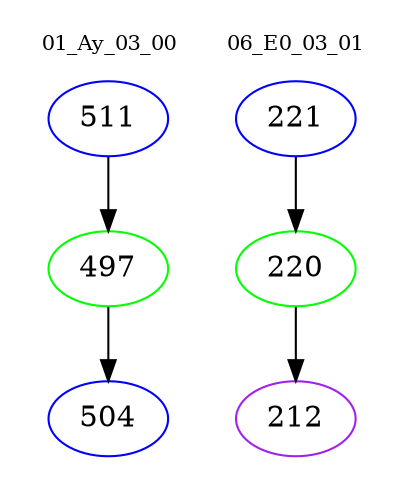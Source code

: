 digraph{
subgraph cluster_0 {
color = white
label = "01_Ay_03_00";
fontsize=10;
T0_511 [label="511", color="blue"]
T0_511 -> T0_497 [color="black"]
T0_497 [label="497", color="green"]
T0_497 -> T0_504 [color="black"]
T0_504 [label="504", color="blue"]
}
subgraph cluster_1 {
color = white
label = "06_E0_03_01";
fontsize=10;
T1_221 [label="221", color="blue"]
T1_221 -> T1_220 [color="black"]
T1_220 [label="220", color="green"]
T1_220 -> T1_212 [color="black"]
T1_212 [label="212", color="purple"]
}
}
